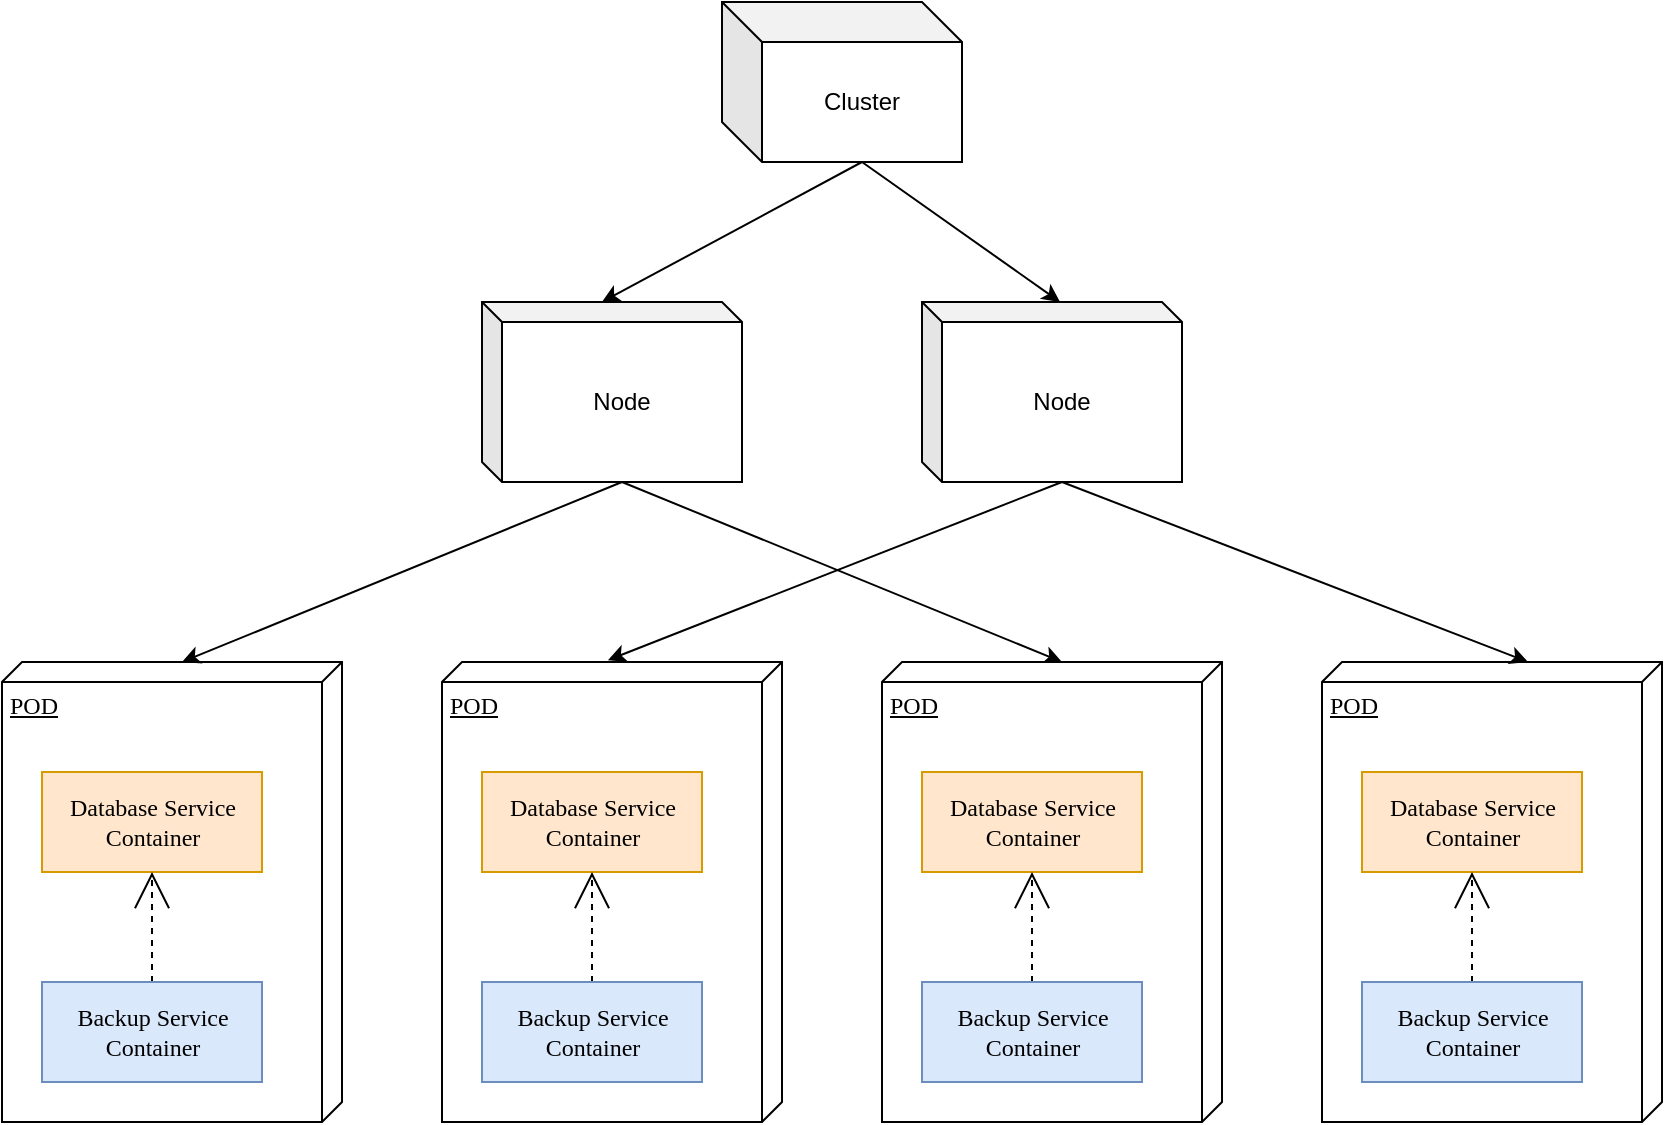 <mxfile version="14.6.3" type="github">
  <diagram name="Page-1" id="5f0bae14-7c28-e335-631c-24af17079c00">
    <mxGraphModel dx="1422" dy="713" grid="1" gridSize="10" guides="1" tooltips="1" connect="1" arrows="1" fold="1" page="1" pageScale="1" pageWidth="1100" pageHeight="850" background="#ffffff" math="0" shadow="0">
      <root>
        <mxCell id="0" />
        <mxCell id="1" parent="0" />
        <mxCell id="39150e848f15840c-1" value="POD" style="verticalAlign=top;align=left;spacingTop=8;spacingLeft=2;spacingRight=12;shape=cube;size=10;direction=south;fontStyle=4;html=1;rounded=0;shadow=0;comic=0;labelBackgroundColor=none;strokeWidth=1;fontFamily=Verdana;fontSize=12" parent="1" vertex="1">
          <mxGeometry x="90" y="370" width="170" height="230" as="geometry" />
        </mxCell>
        <mxCell id="39150e848f15840c-4" value="Database Service&lt;br&gt;Container" style="html=1;rounded=0;shadow=0;comic=0;labelBackgroundColor=none;strokeWidth=1;fontFamily=Verdana;fontSize=12;align=center;fillColor=#ffe6cc;strokeColor=#d79b00;" parent="1" vertex="1">
          <mxGeometry x="110" y="425" width="110" height="50" as="geometry" />
        </mxCell>
        <mxCell id="39150e848f15840c-15" style="edgeStyle=orthogonalEdgeStyle;rounded=0;html=1;labelBackgroundColor=none;startArrow=none;startFill=0;startSize=8;endArrow=open;endFill=0;endSize=16;fontFamily=Verdana;fontSize=12;dashed=1;exitX=0.5;exitY=0;exitDx=0;exitDy=0;" parent="1" source="SyJkK75svxZF_1K1uwYF-1" target="39150e848f15840c-4" edge="1">
          <mxGeometry relative="1" as="geometry">
            <Array as="points">
              <mxPoint x="165" y="520" />
              <mxPoint x="165" y="520" />
            </Array>
            <mxPoint x="300" y="480" as="sourcePoint" />
          </mxGeometry>
        </mxCell>
        <mxCell id="SyJkK75svxZF_1K1uwYF-1" value="Backup Service&lt;br&gt;Container" style="html=1;rounded=0;shadow=0;comic=0;labelBackgroundColor=none;strokeWidth=1;fontFamily=Verdana;fontSize=12;align=center;fillColor=#dae8fc;strokeColor=#6c8ebf;" vertex="1" parent="1">
          <mxGeometry x="110" y="530" width="110" height="50" as="geometry" />
        </mxCell>
        <mxCell id="SyJkK75svxZF_1K1uwYF-25" style="rounded=0;orthogonalLoop=1;jettySize=auto;html=1;entryX=0;entryY=0;entryDx=0;entryDy=80;entryPerimeter=0;exitX=0;exitY=0;exitDx=70;exitDy=90;exitPerimeter=0;" edge="1" parent="1" source="SyJkK75svxZF_1K1uwYF-10" target="39150e848f15840c-1">
          <mxGeometry relative="1" as="geometry" />
        </mxCell>
        <mxCell id="SyJkK75svxZF_1K1uwYF-26" style="edgeStyle=none;rounded=0;orthogonalLoop=1;jettySize=auto;html=1;entryX=0;entryY=0;entryDx=0;entryDy=80;entryPerimeter=0;exitX=0;exitY=0;exitDx=70;exitDy=90;exitPerimeter=0;" edge="1" parent="1" source="SyJkK75svxZF_1K1uwYF-10" target="SyJkK75svxZF_1K1uwYF-16">
          <mxGeometry relative="1" as="geometry" />
        </mxCell>
        <mxCell id="SyJkK75svxZF_1K1uwYF-10" value="Node" style="shape=cube;whiteSpace=wrap;html=1;boundedLbl=1;backgroundOutline=1;darkOpacity=0.05;darkOpacity2=0.1;size=10;" vertex="1" parent="1">
          <mxGeometry x="330" y="190" width="130" height="90" as="geometry" />
        </mxCell>
        <mxCell id="SyJkK75svxZF_1K1uwYF-12" value="POD" style="verticalAlign=top;align=left;spacingTop=8;spacingLeft=2;spacingRight=12;shape=cube;size=10;direction=south;fontStyle=4;html=1;rounded=0;shadow=0;comic=0;labelBackgroundColor=none;strokeWidth=1;fontFamily=Verdana;fontSize=12" vertex="1" parent="1">
          <mxGeometry x="310" y="370" width="170" height="230" as="geometry" />
        </mxCell>
        <mxCell id="SyJkK75svxZF_1K1uwYF-13" value="Database Service&lt;br&gt;Container" style="html=1;rounded=0;shadow=0;comic=0;labelBackgroundColor=none;strokeWidth=1;fontFamily=Verdana;fontSize=12;align=center;fillColor=#ffe6cc;strokeColor=#d79b00;" vertex="1" parent="1">
          <mxGeometry x="330" y="425" width="110" height="50" as="geometry" />
        </mxCell>
        <mxCell id="SyJkK75svxZF_1K1uwYF-14" style="edgeStyle=orthogonalEdgeStyle;rounded=0;html=1;labelBackgroundColor=none;startArrow=none;startFill=0;startSize=8;endArrow=open;endFill=0;endSize=16;fontFamily=Verdana;fontSize=12;dashed=1;exitX=0.5;exitY=0;exitDx=0;exitDy=0;" edge="1" parent="1" source="SyJkK75svxZF_1K1uwYF-15" target="SyJkK75svxZF_1K1uwYF-13">
          <mxGeometry relative="1" as="geometry">
            <Array as="points">
              <mxPoint x="385" y="520" />
              <mxPoint x="385" y="520" />
            </Array>
            <mxPoint x="520" y="480" as="sourcePoint" />
          </mxGeometry>
        </mxCell>
        <mxCell id="SyJkK75svxZF_1K1uwYF-15" value="Backup Service&lt;br&gt;Container" style="html=1;rounded=0;shadow=0;comic=0;labelBackgroundColor=none;strokeWidth=1;fontFamily=Verdana;fontSize=12;align=center;fillColor=#dae8fc;strokeColor=#6c8ebf;" vertex="1" parent="1">
          <mxGeometry x="330" y="530" width="110" height="50" as="geometry" />
        </mxCell>
        <mxCell id="SyJkK75svxZF_1K1uwYF-16" value="POD" style="verticalAlign=top;align=left;spacingTop=8;spacingLeft=2;spacingRight=12;shape=cube;size=10;direction=south;fontStyle=4;html=1;rounded=0;shadow=0;comic=0;labelBackgroundColor=none;strokeWidth=1;fontFamily=Verdana;fontSize=12" vertex="1" parent="1">
          <mxGeometry x="530" y="370" width="170" height="230" as="geometry" />
        </mxCell>
        <mxCell id="SyJkK75svxZF_1K1uwYF-17" value="Database Service&lt;br&gt;Container" style="html=1;rounded=0;shadow=0;comic=0;labelBackgroundColor=none;strokeWidth=1;fontFamily=Verdana;fontSize=12;align=center;fillColor=#ffe6cc;strokeColor=#d79b00;" vertex="1" parent="1">
          <mxGeometry x="550" y="425" width="110" height="50" as="geometry" />
        </mxCell>
        <mxCell id="SyJkK75svxZF_1K1uwYF-18" style="edgeStyle=orthogonalEdgeStyle;rounded=0;html=1;labelBackgroundColor=none;startArrow=none;startFill=0;startSize=8;endArrow=open;endFill=0;endSize=16;fontFamily=Verdana;fontSize=12;dashed=1;exitX=0.5;exitY=0;exitDx=0;exitDy=0;" edge="1" source="SyJkK75svxZF_1K1uwYF-19" target="SyJkK75svxZF_1K1uwYF-17" parent="1">
          <mxGeometry relative="1" as="geometry">
            <Array as="points">
              <mxPoint x="605" y="520" />
              <mxPoint x="605" y="520" />
            </Array>
            <mxPoint x="740" y="480" as="sourcePoint" />
          </mxGeometry>
        </mxCell>
        <mxCell id="SyJkK75svxZF_1K1uwYF-19" value="Backup Service&lt;br&gt;Container" style="html=1;rounded=0;shadow=0;comic=0;labelBackgroundColor=none;strokeWidth=1;fontFamily=Verdana;fontSize=12;align=center;fillColor=#dae8fc;strokeColor=#6c8ebf;" vertex="1" parent="1">
          <mxGeometry x="550" y="530" width="110" height="50" as="geometry" />
        </mxCell>
        <mxCell id="SyJkK75svxZF_1K1uwYF-20" value="POD" style="verticalAlign=top;align=left;spacingTop=8;spacingLeft=2;spacingRight=12;shape=cube;size=10;direction=south;fontStyle=4;html=1;rounded=0;shadow=0;comic=0;labelBackgroundColor=none;strokeWidth=1;fontFamily=Verdana;fontSize=12" vertex="1" parent="1">
          <mxGeometry x="750" y="370" width="170" height="230" as="geometry" />
        </mxCell>
        <mxCell id="SyJkK75svxZF_1K1uwYF-21" value="Database Service&lt;br&gt;Container" style="html=1;rounded=0;shadow=0;comic=0;labelBackgroundColor=none;strokeWidth=1;fontFamily=Verdana;fontSize=12;align=center;fillColor=#ffe6cc;strokeColor=#d79b00;" vertex="1" parent="1">
          <mxGeometry x="770" y="425" width="110" height="50" as="geometry" />
        </mxCell>
        <mxCell id="SyJkK75svxZF_1K1uwYF-22" style="edgeStyle=orthogonalEdgeStyle;rounded=0;html=1;labelBackgroundColor=none;startArrow=none;startFill=0;startSize=8;endArrow=open;endFill=0;endSize=16;fontFamily=Verdana;fontSize=12;dashed=1;exitX=0.5;exitY=0;exitDx=0;exitDy=0;" edge="1" source="SyJkK75svxZF_1K1uwYF-23" target="SyJkK75svxZF_1K1uwYF-21" parent="1">
          <mxGeometry relative="1" as="geometry">
            <Array as="points">
              <mxPoint x="825" y="520" />
              <mxPoint x="825" y="520" />
            </Array>
            <mxPoint x="960" y="480" as="sourcePoint" />
          </mxGeometry>
        </mxCell>
        <mxCell id="SyJkK75svxZF_1K1uwYF-23" value="Backup Service&lt;br&gt;Container" style="html=1;rounded=0;shadow=0;comic=0;labelBackgroundColor=none;strokeWidth=1;fontFamily=Verdana;fontSize=12;align=center;fillColor=#dae8fc;strokeColor=#6c8ebf;" vertex="1" parent="1">
          <mxGeometry x="770" y="530" width="110" height="50" as="geometry" />
        </mxCell>
        <mxCell id="SyJkK75svxZF_1K1uwYF-27" style="edgeStyle=none;rounded=0;orthogonalLoop=1;jettySize=auto;html=1;entryX=-0.004;entryY=0.512;entryDx=0;entryDy=0;entryPerimeter=0;exitX=0;exitY=0;exitDx=70;exitDy=90;exitPerimeter=0;" edge="1" parent="1" source="SyJkK75svxZF_1K1uwYF-24" target="SyJkK75svxZF_1K1uwYF-12">
          <mxGeometry relative="1" as="geometry" />
        </mxCell>
        <mxCell id="SyJkK75svxZF_1K1uwYF-28" style="edgeStyle=none;rounded=0;orthogonalLoop=1;jettySize=auto;html=1;entryX=0;entryY=0.394;entryDx=0;entryDy=0;entryPerimeter=0;exitX=0;exitY=0;exitDx=70;exitDy=90;exitPerimeter=0;" edge="1" parent="1" source="SyJkK75svxZF_1K1uwYF-24" target="SyJkK75svxZF_1K1uwYF-20">
          <mxGeometry relative="1" as="geometry" />
        </mxCell>
        <mxCell id="SyJkK75svxZF_1K1uwYF-24" value="Node" style="shape=cube;whiteSpace=wrap;html=1;boundedLbl=1;backgroundOutline=1;darkOpacity=0.05;darkOpacity2=0.1;size=10;" vertex="1" parent="1">
          <mxGeometry x="550" y="190" width="130" height="90" as="geometry" />
        </mxCell>
        <mxCell id="SyJkK75svxZF_1K1uwYF-30" style="edgeStyle=none;rounded=0;orthogonalLoop=1;jettySize=auto;html=1;entryX=0;entryY=0;entryDx=60;entryDy=0;entryPerimeter=0;exitX=0;exitY=0;exitDx=70;exitDy=80;exitPerimeter=0;" edge="1" parent="1" source="SyJkK75svxZF_1K1uwYF-29" target="SyJkK75svxZF_1K1uwYF-10">
          <mxGeometry relative="1" as="geometry" />
        </mxCell>
        <mxCell id="SyJkK75svxZF_1K1uwYF-31" style="edgeStyle=none;rounded=0;orthogonalLoop=1;jettySize=auto;html=1;entryX=0.531;entryY=0;entryDx=0;entryDy=0;entryPerimeter=0;exitX=0;exitY=0;exitDx=70;exitDy=80;exitPerimeter=0;" edge="1" parent="1" source="SyJkK75svxZF_1K1uwYF-29" target="SyJkK75svxZF_1K1uwYF-24">
          <mxGeometry relative="1" as="geometry" />
        </mxCell>
        <mxCell id="SyJkK75svxZF_1K1uwYF-29" value="Cluster" style="shape=cube;whiteSpace=wrap;html=1;boundedLbl=1;backgroundOutline=1;darkOpacity=0.05;darkOpacity2=0.1;" vertex="1" parent="1">
          <mxGeometry x="450" y="40" width="120" height="80" as="geometry" />
        </mxCell>
      </root>
    </mxGraphModel>
  </diagram>
</mxfile>
